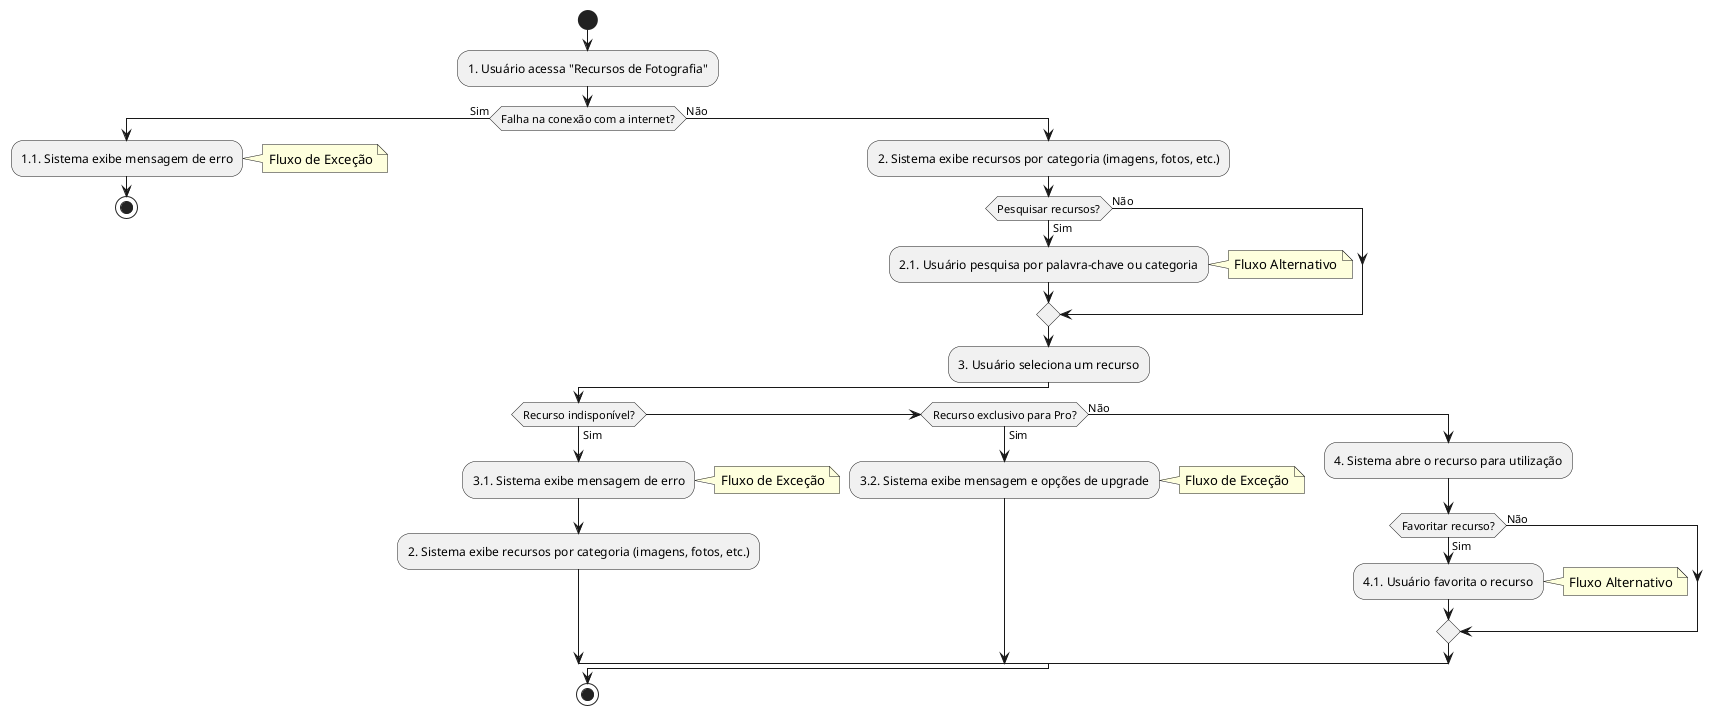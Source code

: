 @startuml
start
:1. Usuário acessa "Recursos de Fotografia";

if (Falha na conexão com a internet?) then (Sim)
  :1.1. Sistema exibe mensagem de erro;
  note right: Fluxo de Exceção
  stop
else (Não)
  :2. Sistema exibe recursos por categoria (imagens, fotos, etc.);

  if (Pesquisar recursos?) then (Sim)
    :2.1. Usuário pesquisa por palavra-chave ou categoria;
    note right: Fluxo Alternativo
  else (Não)
  endif

  :3. Usuário seleciona um recurso;

  if (Recurso indisponível?) then (Sim)
    :3.1. Sistema exibe mensagem de erro;
    note right: Fluxo de Exceção
    :2. Sistema exibe recursos por categoria (imagens, fotos, etc.);
  elseif (Recurso exclusivo para Pro?) then (Sim)
    :3.2. Sistema exibe mensagem e opções de upgrade;
    note right: Fluxo de Exceção
  else (Não)
    :4. Sistema abre o recurso para utilização;

    if (Favoritar recurso?) then (Sim)
      :4.1. Usuário favorita o recurso;
      note right: Fluxo Alternativo
    else (Não)
    endif
  endif
endif
stop
@enduml